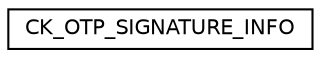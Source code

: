 digraph "Graphical Class Hierarchy"
{
  edge [fontname="Helvetica",fontsize="10",labelfontname="Helvetica",labelfontsize="10"];
  node [fontname="Helvetica",fontsize="10",shape=record];
  rankdir="LR";
  Node0 [label="CK_OTP_SIGNATURE_INFO",height=0.2,width=0.4,color="black", fillcolor="white", style="filled",URL="$struct_c_k___o_t_p___s_i_g_n_a_t_u_r_e___i_n_f_o.html"];
}
